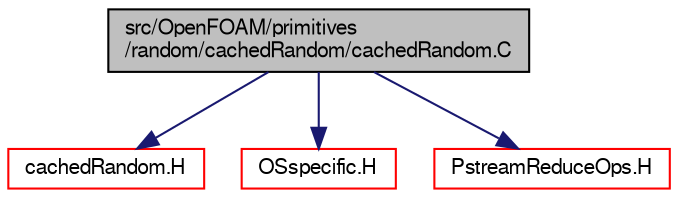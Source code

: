 digraph "src/OpenFOAM/primitives/random/cachedRandom/cachedRandom.C"
{
  bgcolor="transparent";
  edge [fontname="FreeSans",fontsize="10",labelfontname="FreeSans",labelfontsize="10"];
  node [fontname="FreeSans",fontsize="10",shape=record];
  Node0 [label="src/OpenFOAM/primitives\l/random/cachedRandom/cachedRandom.C",height=0.2,width=0.4,color="black", fillcolor="grey75", style="filled", fontcolor="black"];
  Node0 -> Node1 [color="midnightblue",fontsize="10",style="solid",fontname="FreeSans"];
  Node1 [label="cachedRandom.H",height=0.2,width=0.4,color="red",URL="$a12452.html"];
  Node0 -> Node51 [color="midnightblue",fontsize="10",style="solid",fontname="FreeSans"];
  Node51 [label="OSspecific.H",height=0.2,width=0.4,color="red",URL="$a10370.html",tooltip="Functions used by OpenFOAM that are specific to POSIX compliant operating systems and need to be repl..."];
  Node0 -> Node55 [color="midnightblue",fontsize="10",style="solid",fontname="FreeSans"];
  Node55 [label="PstreamReduceOps.H",height=0.2,width=0.4,color="red",URL="$a09146.html"];
}
